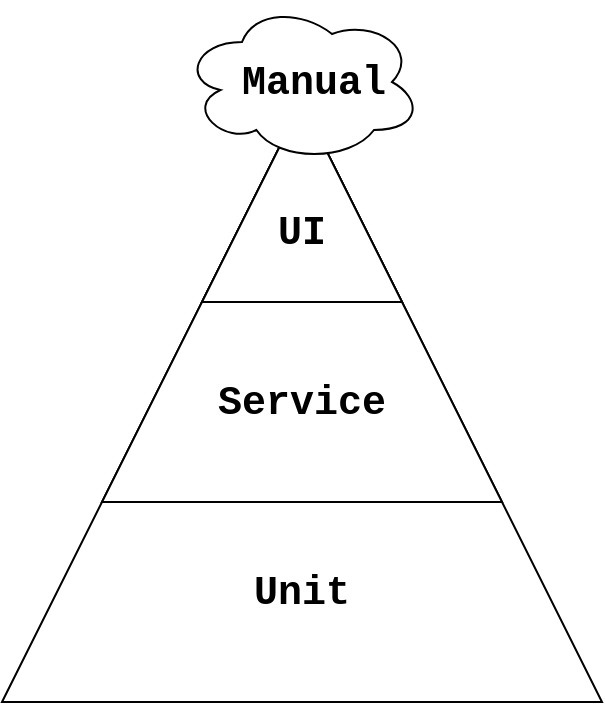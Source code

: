 <mxfile version="15.4.1" type="device"><diagram id="5t-o5bJs9ubrLff-2e23" name="Page-1"><mxGraphModel dx="1426" dy="887" grid="1" gridSize="10" guides="1" tooltips="1" connect="1" arrows="1" fold="1" page="1" pageScale="1" pageWidth="827" pageHeight="1169" math="0" shadow="0"><root><mxCell id="0"/><mxCell id="1" parent="0"/><mxCell id="a8k80BqaTVXmwJvDuMRA-3" value="" style="triangle;whiteSpace=wrap;html=1;rotation=-90;" vertex="1" parent="1"><mxGeometry x="20" y="50" width="300" height="300" as="geometry"/></mxCell><mxCell id="a8k80BqaTVXmwJvDuMRA-4" value="" style="triangle;whiteSpace=wrap;html=1;rotation=-90;" vertex="1" parent="1"><mxGeometry x="70" y="50" width="200" height="200" as="geometry"/></mxCell><mxCell id="a8k80BqaTVXmwJvDuMRA-1" value="" style="triangle;whiteSpace=wrap;html=1;rotation=-90;" vertex="1" parent="1"><mxGeometry x="120" y="50" width="100" height="100" as="geometry"/></mxCell><mxCell id="a8k80BqaTVXmwJvDuMRA-5" value="UI" style="text;html=1;strokeColor=none;fillColor=none;align=center;verticalAlign=middle;whiteSpace=wrap;rounded=0;fontFamily=Courier New;fontSize=20;fontStyle=1" vertex="1" parent="1"><mxGeometry x="140" y="100" width="60" height="30" as="geometry"/></mxCell><mxCell id="a8k80BqaTVXmwJvDuMRA-6" value="Service" style="text;html=1;strokeColor=none;fillColor=none;align=center;verticalAlign=middle;whiteSpace=wrap;rounded=0;fontFamily=Courier New;fontSize=20;fontStyle=1" vertex="1" parent="1"><mxGeometry x="140" y="185" width="60" height="30" as="geometry"/></mxCell><mxCell id="a8k80BqaTVXmwJvDuMRA-7" value="Unit" style="text;html=1;strokeColor=none;fillColor=none;align=center;verticalAlign=middle;whiteSpace=wrap;rounded=0;fontFamily=Courier New;fontSize=20;fontStyle=1" vertex="1" parent="1"><mxGeometry x="140" y="280" width="60" height="30" as="geometry"/></mxCell><mxCell id="a8k80BqaTVXmwJvDuMRA-11" value="" style="ellipse;shape=cloud;whiteSpace=wrap;html=1;fontFamily=Courier New;fontSize=16;align=left;" vertex="1" parent="1"><mxGeometry x="110" width="120" height="80" as="geometry"/></mxCell><mxCell id="a8k80BqaTVXmwJvDuMRA-12" value="Manual" style="text;html=1;strokeColor=none;fillColor=none;align=center;verticalAlign=middle;whiteSpace=wrap;rounded=0;fontFamily=Courier New;fontSize=20;fontStyle=1" vertex="1" parent="1"><mxGeometry x="146" y="25" width="60" height="30" as="geometry"/></mxCell></root></mxGraphModel></diagram></mxfile>